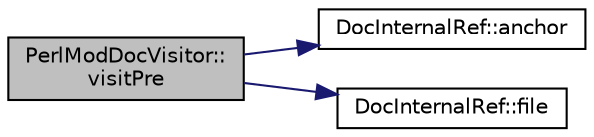 digraph "PerlModDocVisitor::visitPre"
{
 // LATEX_PDF_SIZE
  edge [fontname="Helvetica",fontsize="10",labelfontname="Helvetica",labelfontsize="10"];
  node [fontname="Helvetica",fontsize="10",shape=record];
  rankdir="LR";
  Node1 [label="PerlModDocVisitor::\lvisitPre",height=0.2,width=0.4,color="black", fillcolor="grey75", style="filled", fontcolor="black",tooltip=" "];
  Node1 -> Node2 [color="midnightblue",fontsize="10",style="solid",fontname="Helvetica"];
  Node2 [label="DocInternalRef::anchor",height=0.2,width=0.4,color="black", fillcolor="white", style="filled",URL="$classDocInternalRef.html#ae0ccb4c91d73cda323769f8ee3aa7957",tooltip=" "];
  Node1 -> Node3 [color="midnightblue",fontsize="10",style="solid",fontname="Helvetica"];
  Node3 [label="DocInternalRef::file",height=0.2,width=0.4,color="black", fillcolor="white", style="filled",URL="$classDocInternalRef.html#a770f32c338d58af80aa1db5eee306138",tooltip=" "];
}
